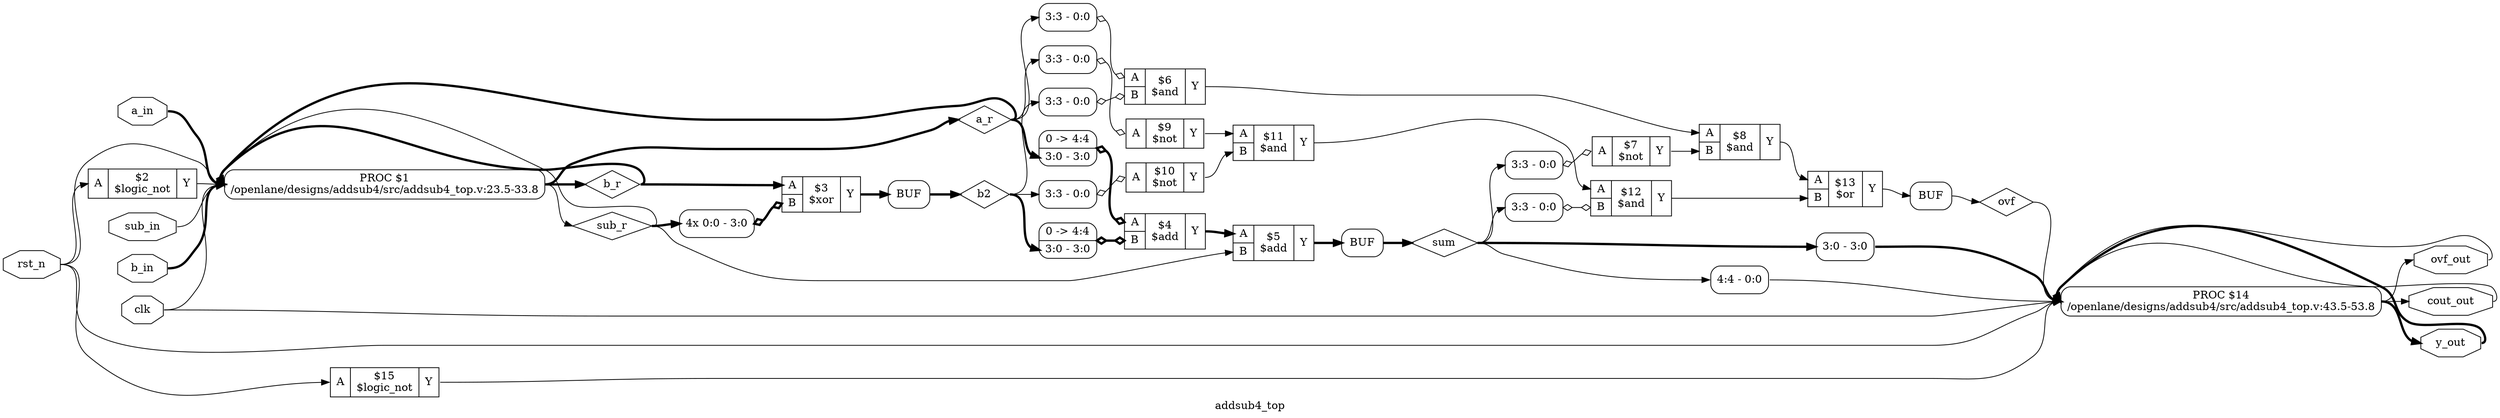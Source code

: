 digraph "addsub4_top" {
label="addsub4_top";
rankdir="LR";
remincross=true;
n20 [ shape=diamond, label="ovf", color="black", fontcolor="black" ];
n21 [ shape=diamond, label="sum", color="black", fontcolor="black" ];
n22 [ shape=diamond, label="b2", color="black", fontcolor="black" ];
n23 [ shape=diamond, label="sub_r", color="black", fontcolor="black" ];
n24 [ shape=diamond, label="b_r", color="black", fontcolor="black" ];
n25 [ shape=diamond, label="a_r", color="black", fontcolor="black" ];
n26 [ shape=octagon, label="ovf_out", color="black", fontcolor="black" ];
n27 [ shape=octagon, label="cout_out", color="black", fontcolor="black" ];
n28 [ shape=octagon, label="y_out", color="black", fontcolor="black" ];
n29 [ shape=octagon, label="sub_in", color="black", fontcolor="black" ];
n30 [ shape=octagon, label="b_in", color="black", fontcolor="black" ];
n31 [ shape=octagon, label="a_in", color="black", fontcolor="black" ];
n32 [ shape=octagon, label="rst_n", color="black", fontcolor="black" ];
n33 [ shape=octagon, label="clk", color="black", fontcolor="black" ];
c36 [ shape=record, label="{{<p34> A}|$15\n$logic_not|{<p35> Y}}",  ];
c38 [ shape=record, label="{{<p34> A|<p37> B}|$13\n$or|{<p35> Y}}",  ];
c39 [ shape=record, label="{{<p34> A|<p37> B}|$12\n$and|{<p35> Y}}",  ];
x0 [ shape=record, style=rounded, label="<s0> 3:3 - 0:0 ", color="black", fontcolor="black" ];
x0:e -> c39:p37:w [arrowhead=odiamond, arrowtail=odiamond, dir=both, color="black", fontcolor="black", label=""];
c40 [ shape=record, label="{{<p34> A|<p37> B}|$11\n$and|{<p35> Y}}",  ];
c41 [ shape=record, label="{{<p34> A}|$10\n$not|{<p35> Y}}",  ];
x1 [ shape=record, style=rounded, label="<s0> 3:3 - 0:0 ", color="black", fontcolor="black" ];
x1:e -> c41:p34:w [arrowhead=odiamond, arrowtail=odiamond, dir=both, color="black", fontcolor="black", label=""];
c42 [ shape=record, label="{{<p34> A}|$9\n$not|{<p35> Y}}",  ];
x2 [ shape=record, style=rounded, label="<s0> 3:3 - 0:0 ", color="black", fontcolor="black" ];
x2:e -> c42:p34:w [arrowhead=odiamond, arrowtail=odiamond, dir=both, color="black", fontcolor="black", label=""];
c43 [ shape=record, label="{{<p34> A|<p37> B}|$8\n$and|{<p35> Y}}",  ];
c44 [ shape=record, label="{{<p34> A}|$7\n$not|{<p35> Y}}",  ];
x3 [ shape=record, style=rounded, label="<s0> 3:3 - 0:0 ", color="black", fontcolor="black" ];
x3:e -> c44:p34:w [arrowhead=odiamond, arrowtail=odiamond, dir=both, color="black", fontcolor="black", label=""];
c45 [ shape=record, label="{{<p34> A|<p37> B}|$6\n$and|{<p35> Y}}",  ];
x4 [ shape=record, style=rounded, label="<s0> 3:3 - 0:0 ", color="black", fontcolor="black" ];
x4:e -> c45:p37:w [arrowhead=odiamond, arrowtail=odiamond, dir=both, color="black", fontcolor="black", label=""];
x5 [ shape=record, style=rounded, label="<s0> 3:3 - 0:0 ", color="black", fontcolor="black" ];
x5:e -> c45:p34:w [arrowhead=odiamond, arrowtail=odiamond, dir=both, color="black", fontcolor="black", label=""];
c46 [ shape=record, label="{{<p34> A|<p37> B}|$5\n$add|{<p35> Y}}",  ];
c47 [ shape=record, label="{{<p34> A|<p37> B}|$4\n$add|{<p35> Y}}",  ];
x6 [ shape=record, style=rounded, label="0 -&gt; 4:4 |<s0> 3:0 - 3:0 ", color="black", fontcolor="black" ];
x6:e -> c47:p37:w [arrowhead=odiamond, arrowtail=odiamond, dir=both, color="black", fontcolor="black", style="setlinewidth(3)", label=""];
x7 [ shape=record, style=rounded, label="0 -&gt; 4:4 |<s0> 3:0 - 3:0 ", color="black", fontcolor="black" ];
x7:e -> c47:p34:w [arrowhead=odiamond, arrowtail=odiamond, dir=both, color="black", fontcolor="black", style="setlinewidth(3)", label=""];
c48 [ shape=record, label="{{<p34> A|<p37> B}|$3\n$xor|{<p35> Y}}",  ];
x8 [ shape=record, style=rounded, label="<s3> 4x 0:0 - 3:0 ", color="black", fontcolor="black" ];
x8:e -> c48:p37:w [arrowhead=odiamond, arrowtail=odiamond, dir=both, color="black", fontcolor="black", style="setlinewidth(3)", label=""];
c49 [ shape=record, label="{{<p34> A}|$2\n$logic_not|{<p35> Y}}",  ];
x10 [ shape=record, style=rounded, label="<s0> 4:4 - 0:0 ", color="black", fontcolor="black" ];
x11 [ shape=record, style=rounded, label="<s0> 3:0 - 3:0 ", color="black", fontcolor="black" ];
p9 [shape=box, style=rounded, label="PROC $14\n/openlane/designs/addsub4/src/addsub4_top.v:43.5-53.8"];
p12 [shape=box, style=rounded, label="PROC $1\n/openlane/designs/addsub4/src/addsub4_top.v:23.5-33.8"];
x13 [shape=box, style=rounded, label="BUF", ];
x14 [shape=box, style=rounded, label="BUF", ];
x15 [shape=box, style=rounded, label="BUF", ];
c36:p35:e -> p9:w [color="black", fontcolor="black", label=""];
c43:p35:e -> c38:p34:w [color="black", fontcolor="black", label=""];
c44:p35:e -> c43:p37:w [color="black", fontcolor="black", label=""];
c45:p35:e -> c43:p34:w [color="black", fontcolor="black", label=""];
c46:p35:e -> x14:w [color="black", fontcolor="black", style="setlinewidth(3)", label=""];
c47:p35:e -> c46:p34:w [color="black", fontcolor="black", style="setlinewidth(3)", label=""];
c48:p35:e -> x13:w [color="black", fontcolor="black", style="setlinewidth(3)", label=""];
c49:p35:e -> p12:w [color="black", fontcolor="black", label=""];
x15:e -> n20:w [color="black", fontcolor="black", label=""];
n20:e -> p9:w [color="black", fontcolor="black", label=""];
x14:e -> n21:w [color="black", fontcolor="black", style="setlinewidth(3)", label=""];
n21:e -> x0:s0:w [color="black", fontcolor="black", label=""];
n21:e -> x10:s0:w [color="black", fontcolor="black", label=""];
n21:e -> x11:s0:w [color="black", fontcolor="black", style="setlinewidth(3)", label=""];
n21:e -> x3:s0:w [color="black", fontcolor="black", label=""];
x13:e -> n22:w [color="black", fontcolor="black", style="setlinewidth(3)", label=""];
n22:e -> x1:s0:w [color="black", fontcolor="black", label=""];
n22:e -> x4:s0:w [color="black", fontcolor="black", label=""];
n22:e -> x6:s0:w [color="black", fontcolor="black", style="setlinewidth(3)", label=""];
p12:e -> n23:w [color="black", fontcolor="black", label=""];
n23:e -> c46:p37:w [color="black", fontcolor="black", label=""];
n23:e -> p12:w [color="black", fontcolor="black", label=""];
n23:e -> x8:s3:w [color="black", fontcolor="black", style="setlinewidth(3)", label=""];
p12:e -> n24:w [color="black", fontcolor="black", style="setlinewidth(3)", label=""];
n24:e -> c48:p34:w [color="black", fontcolor="black", style="setlinewidth(3)", label=""];
n24:e -> p12:w [color="black", fontcolor="black", style="setlinewidth(3)", label=""];
p12:e -> n25:w [color="black", fontcolor="black", style="setlinewidth(3)", label=""];
n25:e -> p12:w [color="black", fontcolor="black", style="setlinewidth(3)", label=""];
n25:e -> x2:s0:w [color="black", fontcolor="black", label=""];
n25:e -> x5:s0:w [color="black", fontcolor="black", label=""];
n25:e -> x7:s0:w [color="black", fontcolor="black", style="setlinewidth(3)", label=""];
p9:e -> n26:w [color="black", fontcolor="black", label=""];
n26:e -> p9:w [color="black", fontcolor="black", label=""];
p9:e -> n27:w [color="black", fontcolor="black", label=""];
n27:e -> p9:w [color="black", fontcolor="black", label=""];
p9:e -> n28:w [color="black", fontcolor="black", style="setlinewidth(3)", label=""];
n28:e -> p9:w [color="black", fontcolor="black", style="setlinewidth(3)", label=""];
n29:e -> p12:w [color="black", fontcolor="black", label=""];
n30:e -> p12:w [color="black", fontcolor="black", style="setlinewidth(3)", label=""];
n31:e -> p12:w [color="black", fontcolor="black", style="setlinewidth(3)", label=""];
n32:e -> c36:p34:w [color="black", fontcolor="black", label=""];
n32:e -> c49:p34:w [color="black", fontcolor="black", label=""];
n32:e -> p12:w [color="black", fontcolor="black", label=""];
n32:e -> p9:w [color="black", fontcolor="black", label=""];
n33:e -> p12:w [color="black", fontcolor="black", label=""];
n33:e -> p9:w [color="black", fontcolor="black", label=""];
c38:p35:e -> x15:w [color="black", fontcolor="black", label=""];
c39:p35:e -> c38:p37:w [color="black", fontcolor="black", label=""];
c40:p35:e -> c39:p34:w [color="black", fontcolor="black", label=""];
c41:p35:e -> c40:p37:w [color="black", fontcolor="black", label=""];
c42:p35:e -> c40:p34:w [color="black", fontcolor="black", label=""];
x10:e -> p9:w [color="black", fontcolor="black", label=""];
x11:e -> p9:w [color="black", fontcolor="black", style="setlinewidth(3)", label=""];
}
